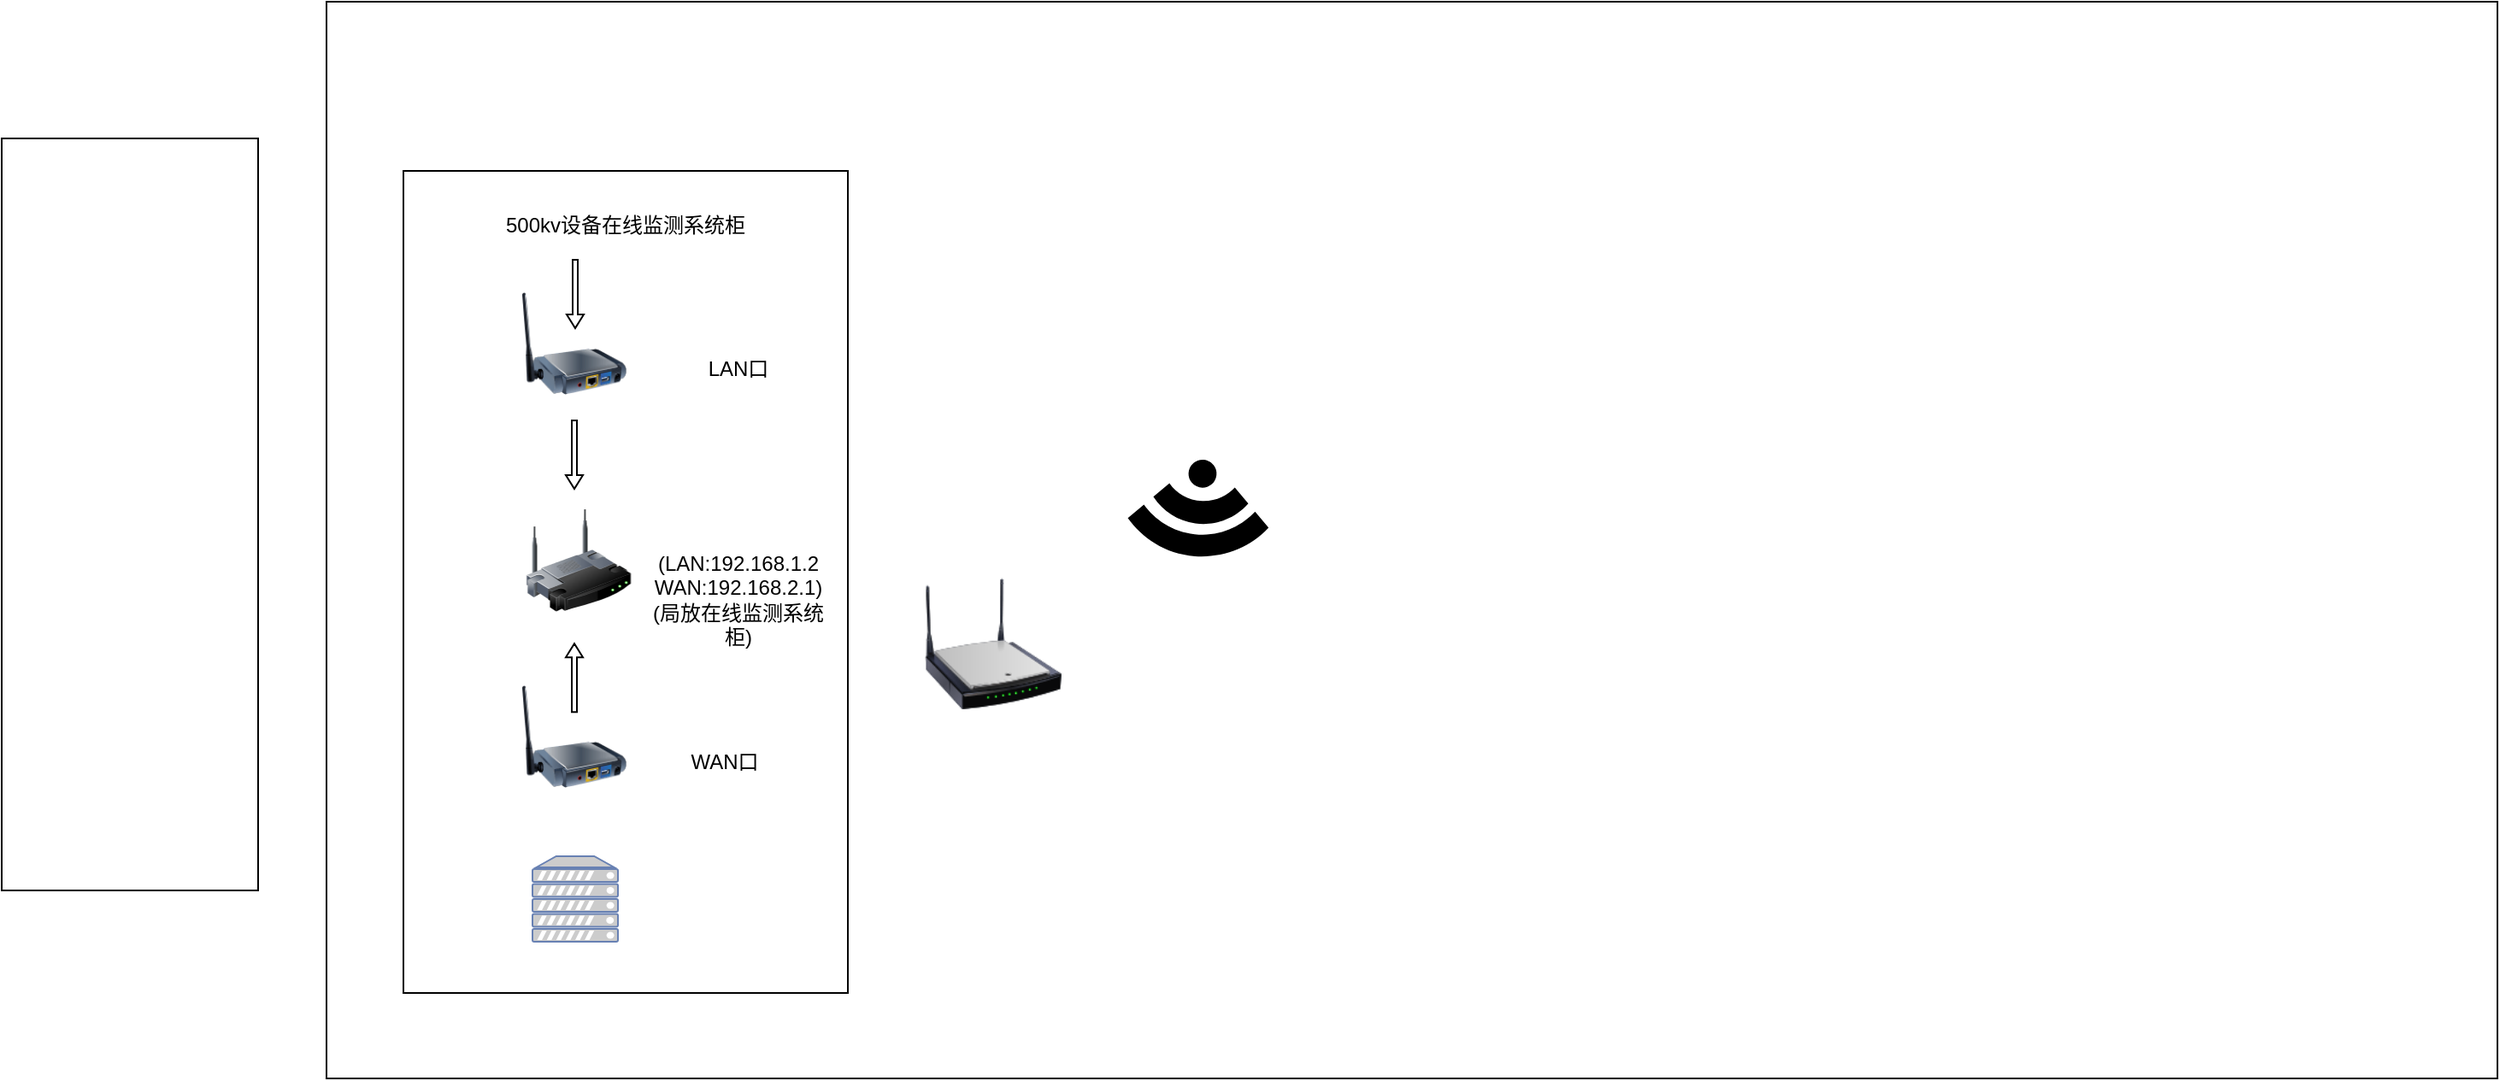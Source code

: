 <mxfile version="24.7.6">
  <diagram name="Page-1" id="aosDA4qA5bZYDhBi-emK">
    <mxGraphModel dx="1040" dy="2174" grid="1" gridSize="10" guides="1" tooltips="1" connect="1" arrows="1" fold="1" page="1" pageScale="1" pageWidth="827" pageHeight="1169" math="0" shadow="0">
      <root>
        <mxCell id="0" />
        <mxCell id="1" parent="0" />
        <mxCell id="ZMJJaka81BN4asmu8L4e-1" value="" style="rounded=0;whiteSpace=wrap;html=1;fillColor=none;" vertex="1" parent="1">
          <mxGeometry x="290" y="-10" width="1270" height="630" as="geometry" />
        </mxCell>
        <mxCell id="ZMJJaka81BN4asmu8L4e-4" value="" style="rounded=0;whiteSpace=wrap;html=1;fillColor=none;" vertex="1" parent="1">
          <mxGeometry x="335" y="89" width="260" height="481" as="geometry" />
        </mxCell>
        <mxCell id="ZMJJaka81BN4asmu8L4e-2" value="" style="rounded=0;whiteSpace=wrap;html=1;fillColor=none;" vertex="1" parent="1">
          <mxGeometry x="100" y="70" width="150" height="440" as="geometry" />
        </mxCell>
        <mxCell id="ZMJJaka81BN4asmu8L4e-5" value="500kv设备在线监测系统柜" style="rounded=0;whiteSpace=wrap;html=1;fillColor=none;strokeColor=none;" vertex="1" parent="1">
          <mxGeometry x="390" y="91" width="150" height="60" as="geometry" />
        </mxCell>
        <mxCell id="ZMJJaka81BN4asmu8L4e-7" value="" style="image;html=1;image=img/lib/clip_art/networking/Print_Server_Wireless_128x128.png" vertex="1" parent="1">
          <mxGeometry x="402.5" y="160" width="65" height="60" as="geometry" />
        </mxCell>
        <mxCell id="ZMJJaka81BN4asmu8L4e-9" value="" style="image;html=1;image=img/lib/clip_art/networking/Wireless_Router_128x128.png" vertex="1" parent="1">
          <mxGeometry x="402.5" y="287" width="70" height="60" as="geometry" />
        </mxCell>
        <mxCell id="ZMJJaka81BN4asmu8L4e-10" value="" style="image;html=1;image=img/lib/clip_art/networking/Wireless_Router_N_128x128.png" vertex="1" parent="1">
          <mxGeometry x="640" y="325.6" width="80" height="80" as="geometry" />
        </mxCell>
        <mxCell id="ZMJJaka81BN4asmu8L4e-16" value="" style="dashed=0;outlineConnect=0;html=1;align=center;labelPosition=center;verticalLabelPosition=bottom;verticalAlign=top;shape=mxgraph.weblogos.feed;fillColor=#000000;rotation=-220;" vertex="1" parent="1">
          <mxGeometry x="770" y="266.4" width="60.4" height="59.2" as="geometry" />
        </mxCell>
        <mxCell id="ZMJJaka81BN4asmu8L4e-18" value="" style="fontColor=#0066CC;verticalAlign=top;verticalLabelPosition=bottom;labelPosition=center;align=center;html=1;outlineConnect=0;fillColor=#CCCCCC;strokeColor=#6881B3;gradientColor=none;gradientDirection=north;strokeWidth=2;shape=mxgraph.networks.server;" vertex="1" parent="1">
          <mxGeometry x="410.5" y="490" width="50" height="50" as="geometry" />
        </mxCell>
        <mxCell id="ZMJJaka81BN4asmu8L4e-20" value="LAN口" style="rounded=0;whiteSpace=wrap;html=1;fillColor=none;strokeColor=none;" vertex="1" parent="1">
          <mxGeometry x="507.5" y="190" width="46" height="30" as="geometry" />
        </mxCell>
        <mxCell id="ZMJJaka81BN4asmu8L4e-21" value="" style="shape=singleArrow;direction=south;whiteSpace=wrap;html=1;" vertex="1" parent="1">
          <mxGeometry x="430" y="235" width="10" height="40" as="geometry" />
        </mxCell>
        <mxCell id="ZMJJaka81BN4asmu8L4e-22" value="(LAN:192.168.1.2&lt;div&gt;WAN:192.168.2.1)(局放在线监测系统柜)&lt;/div&gt;" style="rounded=0;whiteSpace=wrap;html=1;fillColor=none;strokeColor=none;" vertex="1" parent="1">
          <mxGeometry x="472.5" y="310" width="116" height="60" as="geometry" />
        </mxCell>
        <mxCell id="ZMJJaka81BN4asmu8L4e-26" value="" style="shape=singleArrow;direction=south;whiteSpace=wrap;html=1;" vertex="1" parent="1">
          <mxGeometry x="430.5" y="141" width="10" height="40" as="geometry" />
        </mxCell>
        <mxCell id="ZMJJaka81BN4asmu8L4e-29" value="" style="shape=singleArrow;direction=south;whiteSpace=wrap;html=1;rotation=-180;" vertex="1" parent="1">
          <mxGeometry x="430" y="365.6" width="10" height="40" as="geometry" />
        </mxCell>
        <mxCell id="ZMJJaka81BN4asmu8L4e-30" value="" style="image;html=1;image=img/lib/clip_art/networking/Print_Server_Wireless_128x128.png" vertex="1" parent="1">
          <mxGeometry x="402.5" y="390" width="65" height="60" as="geometry" />
        </mxCell>
        <mxCell id="ZMJJaka81BN4asmu8L4e-31" value="WAN口" style="rounded=0;whiteSpace=wrap;html=1;fillColor=none;strokeColor=none;" vertex="1" parent="1">
          <mxGeometry x="500" y="420" width="46" height="30" as="geometry" />
        </mxCell>
      </root>
    </mxGraphModel>
  </diagram>
</mxfile>
